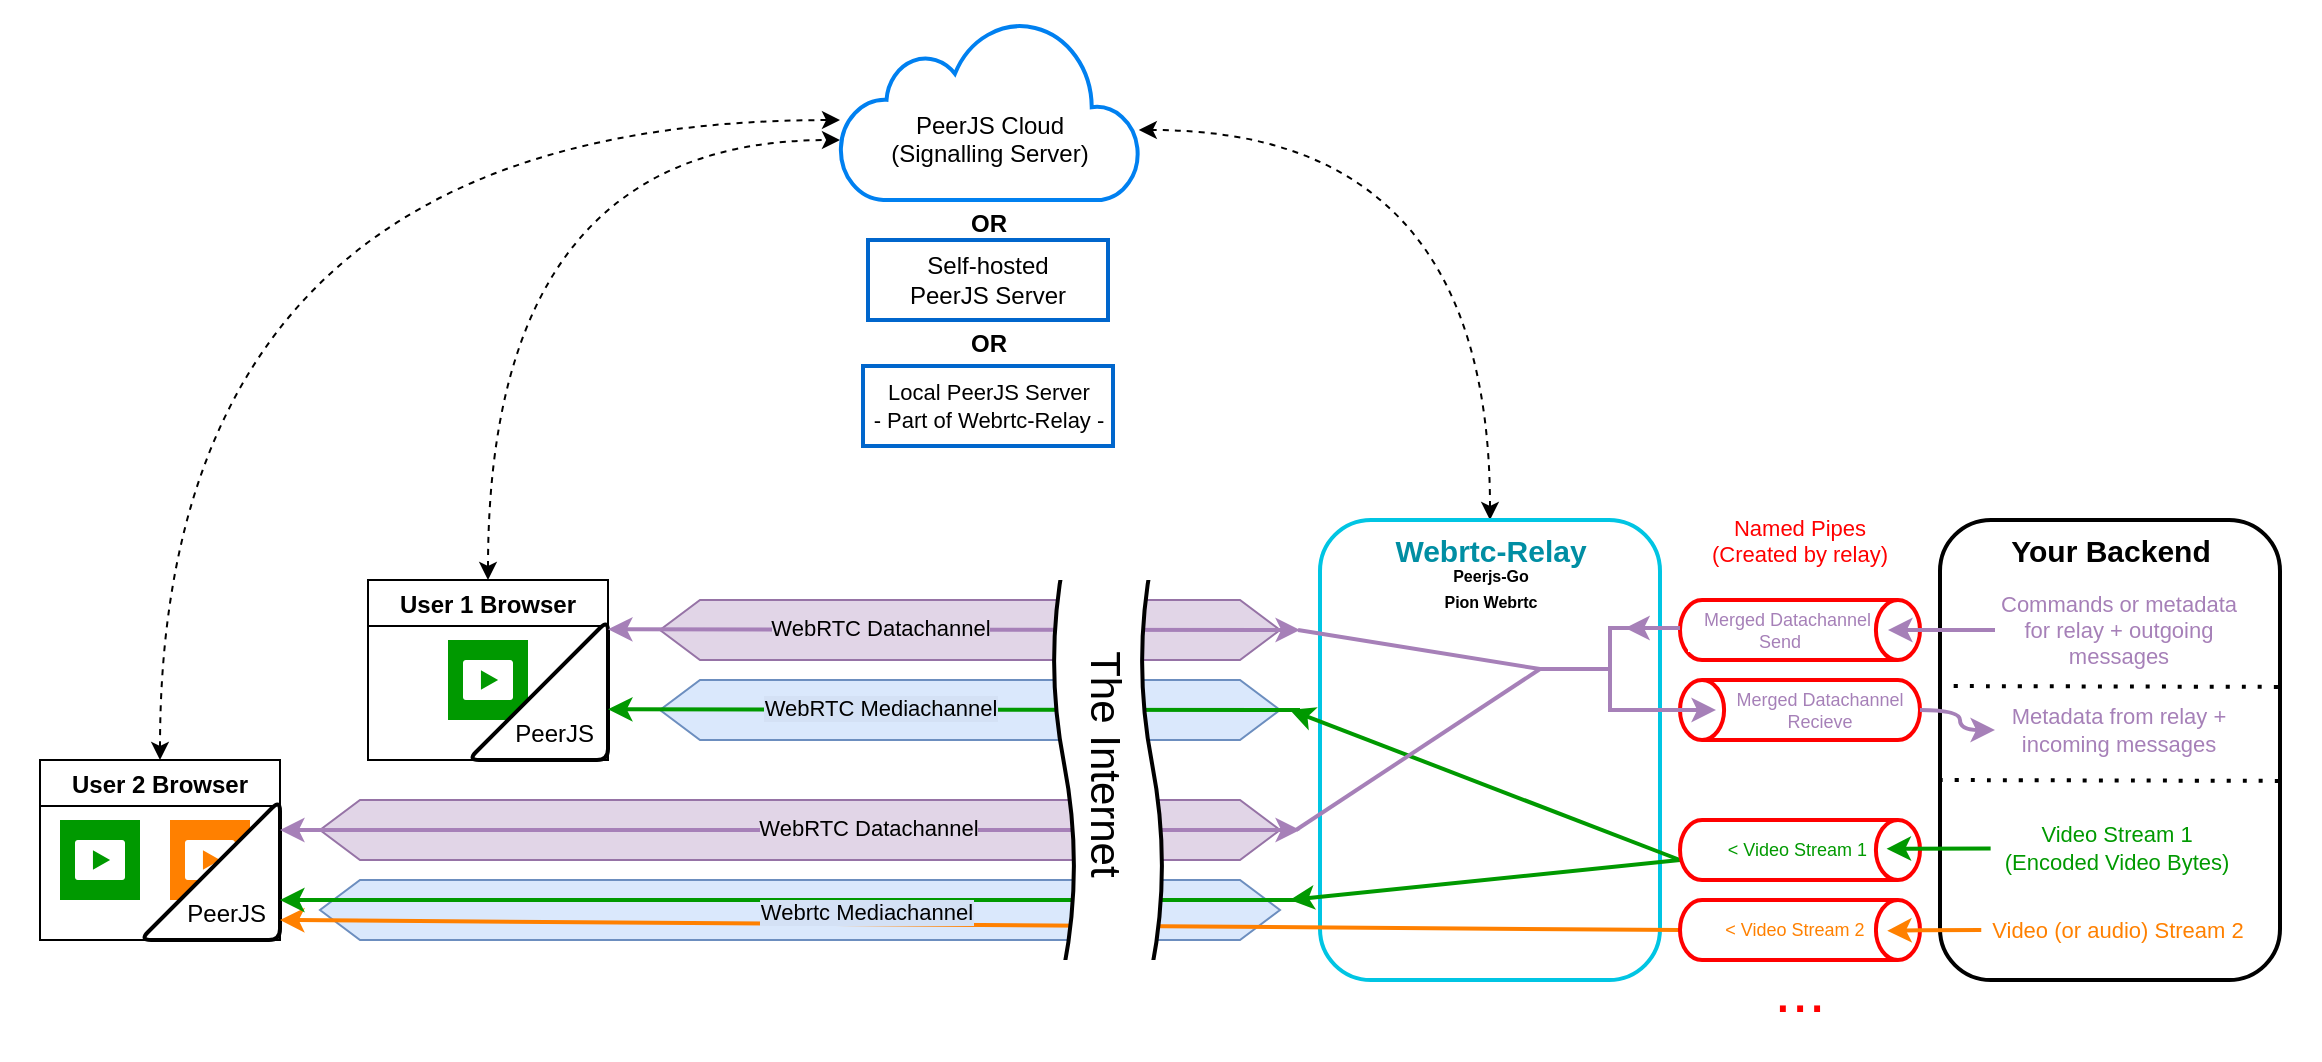 <mxfile version="18.0.6" type="device"><diagram id="C5RBs43oDa-KdzZeNtuy" name="Page-1"><mxGraphModel dx="1351" dy="779" grid="1" gridSize="10" guides="1" tooltips="1" connect="1" arrows="1" fold="1" page="1" pageScale="1" pageWidth="827" pageHeight="1169" math="0" shadow="0"><root><mxCell id="WIyWlLk6GJQsqaUBKTNV-0"/><mxCell id="WIyWlLk6GJQsqaUBKTNV-1" parent="WIyWlLk6GJQsqaUBKTNV-0"/><mxCell id="1TmU7VkDUD-CuMaSA4V2-98" value="" style="rounded=0;whiteSpace=wrap;html=1;shadow=0;glass=0;labelBackgroundColor=none;labelBorderColor=none;sketch=0;fontSize=31;fontColor=#FF0000;strokeColor=none;strokeWidth=2;fillColor=default;gradientColor=none;" parent="WIyWlLk6GJQsqaUBKTNV-1" vertex="1"><mxGeometry x="10" y="70" width="1160" height="515" as="geometry"/></mxCell><mxCell id="hOXeof9NdtjbMN2aPXjJ-0" value="&lt;p style=&quot;line-height: 0.4;&quot;&gt;&lt;font style=&quot;font-size: 8px;&quot; color=&quot;#000000&quot;&gt;Peerjs-Go&lt;br&gt; Pion Webrtc&lt;br&gt;&lt;/font&gt;&lt;/p&gt;" style="text;strokeColor=none;fillColor=none;html=1;fontSize=24;fontStyle=1;verticalAlign=middle;align=center;rounded=1;shadow=0;glass=0;labelBackgroundColor=#FFFFFF;labelBorderColor=none;sketch=0;fontColor=#FF8000;" vertex="1" parent="WIyWlLk6GJQsqaUBKTNV-1"><mxGeometry x="670" y="350" width="170" height="20" as="geometry"/></mxCell><mxCell id="1TmU7VkDUD-CuMaSA4V2-95" value="&lt;span style=&quot;background-color: transparent;&quot;&gt;&lt;font style=&quot;font-size: 31px;&quot; color=&quot;#FF0000&quot;&gt;...&lt;/font&gt;&lt;/span&gt;" style="text;html=1;strokeColor=none;fillColor=none;align=center;verticalAlign=middle;whiteSpace=wrap;rounded=0;shadow=0;glass=0;labelBackgroundColor=#FFFFFF;labelBorderColor=none;sketch=0;fontSize=11;fontColor=#008EA3;" parent="WIyWlLk6GJQsqaUBKTNV-1" vertex="1"><mxGeometry x="880" y="560" width="60" height="10" as="geometry"/></mxCell><mxCell id="1TmU7VkDUD-CuMaSA4V2-16" style="edgeStyle=orthogonalEdgeStyle;orthogonalLoop=1;jettySize=auto;html=1;entryX=0;entryY=0.667;entryDx=0;entryDy=0;entryPerimeter=0;startArrow=classic;startFill=1;dashed=1;curved=1;" parent="WIyWlLk6GJQsqaUBKTNV-1" source="1TmU7VkDUD-CuMaSA4V2-0" target="1TmU7VkDUD-CuMaSA4V2-10" edge="1"><mxGeometry relative="1" as="geometry"><Array as="points"><mxPoint x="254" y="140"/></Array></mxGeometry></mxCell><mxCell id="1TmU7VkDUD-CuMaSA4V2-0" value="User 1 Browser" style="swimlane;" parent="WIyWlLk6GJQsqaUBKTNV-1" vertex="1"><mxGeometry x="194" y="360" width="120" height="90" as="geometry"/></mxCell><mxCell id="1TmU7VkDUD-CuMaSA4V2-25" value="" style="whiteSpace=wrap;html=1;aspect=fixed;labelBackgroundColor=#E1D5E7;labelBorderColor=none;strokeColor=none;strokeWidth=2;fillColor=#009900;" parent="1TmU7VkDUD-CuMaSA4V2-0" vertex="1"><mxGeometry x="40" y="30" width="40" height="40" as="geometry"/></mxCell><mxCell id="1TmU7VkDUD-CuMaSA4V2-4" value="&lt;div&gt;&lt;br&gt;&lt;/div&gt;&lt;div&gt;&lt;br&gt;&lt;/div&gt;&lt;div&gt;&lt;br&gt;&lt;/div&gt;&lt;div&gt;&amp;nbsp;&amp;nbsp;&amp;nbsp;&amp;nbsp; PeerJS&lt;br&gt;&lt;/div&gt;" style="html=1;strokeWidth=2;shape=manualInput;whiteSpace=wrap;rounded=1;size=70;arcSize=11;" parent="1TmU7VkDUD-CuMaSA4V2-0" vertex="1"><mxGeometry x="50" y="20" width="70" height="70" as="geometry"/></mxCell><mxCell id="1TmU7VkDUD-CuMaSA4V2-35" value="" style="sketch=0;pointerEvents=1;shadow=0;dashed=0;html=1;strokeColor=none;fillColor=#FFFFFF;labelPosition=center;verticalLabelPosition=bottom;verticalAlign=top;outlineConnect=0;align=center;shape=mxgraph.office.concepts.video_play;labelBackgroundColor=#E1D5E7;labelBorderColor=none;" parent="1TmU7VkDUD-CuMaSA4V2-0" vertex="1"><mxGeometry x="47.5" y="40" width="25" height="20" as="geometry"/></mxCell><mxCell id="1TmU7VkDUD-CuMaSA4V2-1" value="" style="shape=hexagon;perimeter=hexagonPerimeter2;whiteSpace=wrap;html=1;fixedSize=1;fillColor=#e1d5e7;strokeColor=#9673a6;" parent="WIyWlLk6GJQsqaUBKTNV-1" vertex="1"><mxGeometry x="340" y="370" width="310" height="30" as="geometry"/></mxCell><mxCell id="1TmU7VkDUD-CuMaSA4V2-2" value="" style="endArrow=classic;html=1;rounded=0;startArrow=classic;startFill=1;strokeColor=#A680B8;strokeWidth=2;" parent="WIyWlLk6GJQsqaUBKTNV-1" edge="1"><mxGeometry relative="1" as="geometry"><mxPoint x="314" y="384.67" as="sourcePoint"/><mxPoint x="660" y="385" as="targetPoint"/></mxGeometry></mxCell><mxCell id="1TmU7VkDUD-CuMaSA4V2-3" value="&lt;div&gt;WebRTC Datachannel&lt;/div&gt;" style="edgeLabel;resizable=0;html=1;align=center;verticalAlign=middle;labelBackgroundColor=#E1D5E7;" parent="1TmU7VkDUD-CuMaSA4V2-2" connectable="0" vertex="1"><mxGeometry relative="1" as="geometry"><mxPoint x="-37" y="-1" as="offset"/></mxGeometry></mxCell><mxCell id="1TmU7VkDUD-CuMaSA4V2-15" style="edgeStyle=orthogonalEdgeStyle;orthogonalLoop=1;jettySize=auto;html=1;entryX=0;entryY=0.556;entryDx=0;entryDy=0;entryPerimeter=0;startArrow=classic;startFill=1;dashed=1;curved=1;" parent="WIyWlLk6GJQsqaUBKTNV-1" source="1TmU7VkDUD-CuMaSA4V2-5" target="1TmU7VkDUD-CuMaSA4V2-10" edge="1"><mxGeometry relative="1" as="geometry"><Array as="points"><mxPoint x="90" y="130"/></Array></mxGeometry></mxCell><mxCell id="1TmU7VkDUD-CuMaSA4V2-5" value="User 2 Browser" style="swimlane;" parent="WIyWlLk6GJQsqaUBKTNV-1" vertex="1"><mxGeometry x="30" y="450" width="120" height="90" as="geometry"/></mxCell><mxCell id="1TmU7VkDUD-CuMaSA4V2-28" value="" style="whiteSpace=wrap;html=1;aspect=fixed;labelBackgroundColor=#E1D5E7;labelBorderColor=none;strokeColor=none;strokeWidth=2;fillColor=#FF8000;" parent="1TmU7VkDUD-CuMaSA4V2-5" vertex="1"><mxGeometry x="65" y="30" width="40" height="40" as="geometry"/></mxCell><mxCell id="1TmU7VkDUD-CuMaSA4V2-27" value="" style="whiteSpace=wrap;html=1;aspect=fixed;labelBackgroundColor=#E1D5E7;labelBorderColor=none;strokeColor=none;strokeWidth=2;fillColor=#009900;" parent="1TmU7VkDUD-CuMaSA4V2-5" vertex="1"><mxGeometry x="10" y="30" width="40" height="40" as="geometry"/></mxCell><mxCell id="1TmU7VkDUD-CuMaSA4V2-36" value="" style="sketch=0;pointerEvents=1;shadow=0;dashed=0;html=1;strokeColor=none;fillColor=#FFFFFF;labelPosition=center;verticalLabelPosition=bottom;verticalAlign=top;outlineConnect=0;align=center;shape=mxgraph.office.concepts.video_play;labelBackgroundColor=#E1D5E7;labelBorderColor=none;" parent="1TmU7VkDUD-CuMaSA4V2-5" vertex="1"><mxGeometry x="72.5" y="40" width="25" height="20" as="geometry"/></mxCell><mxCell id="1TmU7VkDUD-CuMaSA4V2-37" value="" style="sketch=0;pointerEvents=1;shadow=0;dashed=0;html=1;strokeColor=none;fillColor=#FFFFFF;labelPosition=center;verticalLabelPosition=bottom;verticalAlign=top;outlineConnect=0;align=center;shape=mxgraph.office.concepts.video_play;labelBackgroundColor=#E1D5E7;labelBorderColor=none;" parent="1TmU7VkDUD-CuMaSA4V2-5" vertex="1"><mxGeometry x="17.5" y="40" width="25" height="20" as="geometry"/></mxCell><mxCell id="1TmU7VkDUD-CuMaSA4V2-6" value="&lt;div&gt;&lt;br&gt;&lt;/div&gt;&lt;div&gt;&lt;br&gt;&lt;/div&gt;&lt;div&gt;&lt;br&gt;&lt;/div&gt;&lt;div&gt;&amp;nbsp; &amp;nbsp;&amp;nbsp; PeerJS&lt;br&gt;&lt;/div&gt;" style="html=1;strokeWidth=2;shape=manualInput;whiteSpace=wrap;rounded=1;size=70;arcSize=11;" parent="1TmU7VkDUD-CuMaSA4V2-5" vertex="1"><mxGeometry x="50" y="20" width="70" height="70" as="geometry"/></mxCell><mxCell id="1TmU7VkDUD-CuMaSA4V2-7" value="" style="shape=hexagon;perimeter=hexagonPerimeter2;whiteSpace=wrap;html=1;fixedSize=1;fillColor=#e1d5e7;strokeColor=#9673a6;" parent="WIyWlLk6GJQsqaUBKTNV-1" vertex="1"><mxGeometry x="170" y="470" width="480" height="30" as="geometry"/></mxCell><mxCell id="1TmU7VkDUD-CuMaSA4V2-8" value="" style="endArrow=classic;html=1;rounded=0;startArrow=classic;startFill=1;strokeColor=#A680B8;strokeWidth=2;" parent="WIyWlLk6GJQsqaUBKTNV-1" edge="1"><mxGeometry relative="1" as="geometry"><mxPoint x="150" y="485" as="sourcePoint"/><mxPoint x="660" y="485" as="targetPoint"/></mxGeometry></mxCell><mxCell id="1TmU7VkDUD-CuMaSA4V2-9" value="&lt;div&gt;WebRTC Datachannel&lt;/div&gt;" style="edgeLabel;resizable=0;html=1;align=center;verticalAlign=middle;labelBackgroundColor=#E1D5E7;" parent="1TmU7VkDUD-CuMaSA4V2-8" connectable="0" vertex="1"><mxGeometry relative="1" as="geometry"><mxPoint x="39" y="-1" as="offset"/></mxGeometry></mxCell><mxCell id="1TmU7VkDUD-CuMaSA4V2-10" value="&#xA;&#xA;PeerJS Cloud &#xA;(Signalling Server)" style="verticalLabelPosition=middle;align=center;labelBackgroundColor=none;verticalAlign=middle;strokeWidth=2;strokeColor=#0080F0;shadow=0;dashed=0;shape=mxgraph.ios7.icons.cloud;labelPosition=center;labelBorderColor=none;" parent="WIyWlLk6GJQsqaUBKTNV-1" vertex="1"><mxGeometry x="430" y="80" width="150" height="90" as="geometry"/></mxCell><mxCell id="1TmU7VkDUD-CuMaSA4V2-13" value="&lt;font style=&quot;font-size: 12px;&quot;&gt;OR&lt;/font&gt;" style="text;strokeColor=none;fillColor=none;html=1;fontSize=24;fontStyle=1;verticalAlign=middle;align=center;labelBackgroundColor=none;labelBorderColor=none;" parent="WIyWlLk6GJQsqaUBKTNV-1" vertex="1"><mxGeometry x="454" y="168" width="100" height="20" as="geometry"/></mxCell><mxCell id="1TmU7VkDUD-CuMaSA4V2-14" value="&lt;div&gt;Self-hosted &lt;br&gt;&lt;/div&gt;&lt;div&gt;PeerJS Server&lt;/div&gt;" style="shape=dataStorage;whiteSpace=wrap;html=1;fixedSize=1;labelBackgroundColor=none;labelBorderColor=none;size=0;strokeColor=#0066CC;strokeWidth=2;" parent="WIyWlLk6GJQsqaUBKTNV-1" vertex="1"><mxGeometry x="444" y="190" width="120" height="40" as="geometry"/></mxCell><mxCell id="1TmU7VkDUD-CuMaSA4V2-43" style="edgeStyle=orthogonalEdgeStyle;curved=1;orthogonalLoop=1;jettySize=auto;html=1;entryX=0.996;entryY=0.611;entryDx=0;entryDy=0;entryPerimeter=0;dashed=1;startArrow=classic;startFill=1;endArrow=classic;endFill=1;strokeColor=#000000;exitX=0.5;exitY=0;exitDx=0;exitDy=0;" parent="WIyWlLk6GJQsqaUBKTNV-1" source="1TmU7VkDUD-CuMaSA4V2-17" target="1TmU7VkDUD-CuMaSA4V2-10" edge="1"><mxGeometry relative="1" as="geometry"/></mxCell><mxCell id="1TmU7VkDUD-CuMaSA4V2-17" value="" style="rounded=1;whiteSpace=wrap;html=1;labelBackgroundColor=none;labelBorderColor=none;strokeColor=#00C5E3;strokeWidth=2;glass=0;sketch=0;shadow=0;fillColor=none;" parent="WIyWlLk6GJQsqaUBKTNV-1" vertex="1"><mxGeometry x="670" y="330" width="170" height="230" as="geometry"/></mxCell><mxCell id="1TmU7VkDUD-CuMaSA4V2-19" value="" style="shape=hexagon;perimeter=hexagonPerimeter2;whiteSpace=wrap;html=1;fixedSize=1;fillColor=#dae8fc;strokeColor=#6c8ebf;" parent="WIyWlLk6GJQsqaUBKTNV-1" vertex="1"><mxGeometry x="340" y="410" width="310" height="30" as="geometry"/></mxCell><mxCell id="1TmU7VkDUD-CuMaSA4V2-20" value="" style="endArrow=none;html=1;rounded=0;startArrow=classic;startFill=1;endFill=0;strokeColor=#009900;strokeWidth=2;" parent="WIyWlLk6GJQsqaUBKTNV-1" edge="1"><mxGeometry relative="1" as="geometry"><mxPoint x="314" y="424.67" as="sourcePoint"/><mxPoint x="660" y="425" as="targetPoint"/></mxGeometry></mxCell><mxCell id="1TmU7VkDUD-CuMaSA4V2-21" value="&lt;div&gt;WebRTC Mediachannel&lt;/div&gt;" style="edgeLabel;resizable=0;html=1;align=center;verticalAlign=middle;labelBackgroundColor=#D4E1F5;" parent="1TmU7VkDUD-CuMaSA4V2-20" connectable="0" vertex="1"><mxGeometry relative="1" as="geometry"><mxPoint x="-37" y="-1" as="offset"/></mxGeometry></mxCell><mxCell id="1TmU7VkDUD-CuMaSA4V2-22" value="" style="shape=hexagon;perimeter=hexagonPerimeter2;whiteSpace=wrap;html=1;fixedSize=1;fillColor=#dae8fc;strokeColor=#6c8ebf;" parent="WIyWlLk6GJQsqaUBKTNV-1" vertex="1"><mxGeometry x="170" y="510" width="480" height="30" as="geometry"/></mxCell><mxCell id="1TmU7VkDUD-CuMaSA4V2-40" value="" style="endArrow=none;html=1;rounded=0;startArrow=classic;startFill=1;endFill=0;strokeColor=#FF8000;entryX=0;entryY=0.5;entryDx=0;entryDy=0;entryPerimeter=0;strokeWidth=2;" parent="WIyWlLk6GJQsqaUBKTNV-1" target="1TmU7VkDUD-CuMaSA4V2-60" edge="1"><mxGeometry relative="1" as="geometry"><mxPoint x="150" y="530" as="sourcePoint"/><mxPoint x="660" y="530" as="targetPoint"/></mxGeometry></mxCell><mxCell id="1TmU7VkDUD-CuMaSA4V2-23" value="" style="endArrow=none;html=1;rounded=0;startArrow=classic;startFill=1;endFill=0;strokeColor=#009900;strokeWidth=2;" parent="WIyWlLk6GJQsqaUBKTNV-1" edge="1"><mxGeometry relative="1" as="geometry"><mxPoint x="150" y="520" as="sourcePoint"/><mxPoint x="660" y="520" as="targetPoint"/></mxGeometry></mxCell><mxCell id="1TmU7VkDUD-CuMaSA4V2-24" value="&lt;div&gt;Webrtc Mediachannel&lt;/div&gt;" style="edgeLabel;resizable=0;html=1;align=center;verticalAlign=middle;labelBackgroundColor=#D4E1F5;" parent="1TmU7VkDUD-CuMaSA4V2-23" connectable="0" vertex="1"><mxGeometry relative="1" as="geometry"><mxPoint x="38" y="6" as="offset"/></mxGeometry></mxCell><mxCell id="1TmU7VkDUD-CuMaSA4V2-46" value="&lt;div style=&quot;font-size: 11px;&quot;&gt;&lt;font style=&quot;font-size: 11px;&quot;&gt;Local PeerJS Server&lt;/font&gt;&lt;/div&gt;&lt;div style=&quot;font-size: 11px;&quot;&gt;&lt;font style=&quot;font-size: 11px;&quot;&gt;- Part of Webrtc-Relay&lt;/font&gt; -&lt;/div&gt;" style="shape=dataStorage;whiteSpace=wrap;html=1;fixedSize=1;labelBackgroundColor=none;labelBorderColor=none;size=0;strokeColor=#0066CC;strokeWidth=2;" parent="WIyWlLk6GJQsqaUBKTNV-1" vertex="1"><mxGeometry x="441.5" y="253" width="125" height="40" as="geometry"/></mxCell><mxCell id="1TmU7VkDUD-CuMaSA4V2-47" value="&lt;font style=&quot;font-size: 12px;&quot;&gt;OR&lt;/font&gt;" style="text;strokeColor=none;fillColor=none;html=1;fontSize=24;fontStyle=1;verticalAlign=middle;align=center;labelBackgroundColor=none;labelBorderColor=none;" parent="WIyWlLk6GJQsqaUBKTNV-1" vertex="1"><mxGeometry x="454" y="228" width="100" height="20" as="geometry"/></mxCell><mxCell id="1TmU7VkDUD-CuMaSA4V2-49" value="The Internet" style="shape=tape;whiteSpace=wrap;html=1;labelBackgroundColor=#FFFFFF;labelBorderColor=none;fontSize=21;strokeColor=default;strokeWidth=2;fillColor=default;gradientColor=none;rotation=90;size=0.2;" parent="WIyWlLk6GJQsqaUBKTNV-1" vertex="1"><mxGeometry x="461.71" y="424.22" width="204.59" height="55" as="geometry"/></mxCell><mxCell id="1TmU7VkDUD-CuMaSA4V2-53" value="" style="whiteSpace=wrap;html=1;aspect=fixed;labelBackgroundColor=#FFFFFF;labelBorderColor=none;fontSize=21;strokeColor=none;strokeWidth=2;fillColor=default;gradientColor=none;" parent="WIyWlLk6GJQsqaUBKTNV-1" vertex="1"><mxGeometry x="539" y="310" width="50" height="50" as="geometry"/></mxCell><mxCell id="1TmU7VkDUD-CuMaSA4V2-54" value="" style="whiteSpace=wrap;html=1;aspect=fixed;labelBackgroundColor=#FFFFFF;labelBorderColor=none;fontSize=21;strokeColor=none;strokeWidth=2;fillColor=default;gradientColor=none;" parent="WIyWlLk6GJQsqaUBKTNV-1" vertex="1"><mxGeometry x="539" y="550" width="50" height="50" as="geometry"/></mxCell><mxCell id="1TmU7VkDUD-CuMaSA4V2-57" value="" style="endArrow=none;html=1;fontSize=21;strokeColor=#009900;curved=1;startArrow=classic;startFill=1;strokeWidth=2;" parent="WIyWlLk6GJQsqaUBKTNV-1" edge="1"><mxGeometry width="50" height="50" relative="1" as="geometry"><mxPoint x="655" y="520" as="sourcePoint"/><mxPoint x="850" y="500" as="targetPoint"/></mxGeometry></mxCell><mxCell id="1TmU7VkDUD-CuMaSA4V2-58" value="" style="endArrow=none;html=1;fontSize=21;strokeColor=#009900;curved=1;startArrow=classic;startFill=1;strokeWidth=2;" parent="WIyWlLk6GJQsqaUBKTNV-1" edge="1"><mxGeometry width="50" height="50" relative="1" as="geometry"><mxPoint x="655" y="425" as="sourcePoint"/><mxPoint x="850" y="500" as="targetPoint"/></mxGeometry></mxCell><mxCell id="1TmU7VkDUD-CuMaSA4V2-59" value="&lt;div style=&quot;font-size: 9px;&quot;&gt;&lt;font style=&quot;font-size: 9px;&quot; color=&quot;#009900&quot;&gt;&amp;lt; Video Stream 1&amp;nbsp; &lt;br&gt;&lt;/font&gt;&lt;/div&gt;" style="strokeWidth=2;html=1;shape=mxgraph.flowchart.direct_data;whiteSpace=wrap;rounded=1;shadow=0;glass=0;labelBackgroundColor=#FFFFFF;labelBorderColor=none;sketch=0;fontSize=21;fillColor=default;gradientColor=none;strokeColor=#FF0000;" parent="WIyWlLk6GJQsqaUBKTNV-1" vertex="1"><mxGeometry x="850" y="480" width="120" height="30" as="geometry"/></mxCell><mxCell id="1TmU7VkDUD-CuMaSA4V2-60" value="&lt;div style=&quot;font-size: 9px;&quot;&gt;&lt;font style=&quot;font-size: 9px;&quot; color=&quot;#FF8000&quot;&gt;&amp;lt; Video Stream 2&amp;nbsp;&amp;nbsp; &lt;br&gt;&lt;/font&gt;&lt;/div&gt;" style="strokeWidth=2;html=1;shape=mxgraph.flowchart.direct_data;whiteSpace=wrap;rounded=1;shadow=0;glass=0;labelBackgroundColor=#FFFFFF;labelBorderColor=none;sketch=0;fontSize=21;fillColor=default;gradientColor=none;strokeColor=#FF0000;" parent="WIyWlLk6GJQsqaUBKTNV-1" vertex="1"><mxGeometry x="850" y="520" width="120" height="30" as="geometry"/></mxCell><mxCell id="1TmU7VkDUD-CuMaSA4V2-63" value="" style="strokeWidth=2;html=1;shape=mxgraph.flowchart.direct_data;whiteSpace=wrap;rounded=1;shadow=0;glass=0;labelBackgroundColor=#FFFFFF;labelBorderColor=none;sketch=0;fontSize=21;fillColor=default;gradientColor=none;strokeColor=#FF0000;align=left;" parent="WIyWlLk6GJQsqaUBKTNV-1" vertex="1"><mxGeometry x="850" y="370" width="120" height="30" as="geometry"/></mxCell><mxCell id="1TmU7VkDUD-CuMaSA4V2-64" value="" style="strokeWidth=2;html=1;shape=mxgraph.flowchart.direct_data;whiteSpace=wrap;rounded=1;shadow=0;glass=0;labelBackgroundColor=#FFFFFF;labelBorderColor=none;sketch=0;fontSize=21;fillColor=default;gradientColor=none;strokeColor=#FF0000;rotation=-180;" parent="WIyWlLk6GJQsqaUBKTNV-1" vertex="1"><mxGeometry x="850" y="410" width="120" height="30" as="geometry"/></mxCell><mxCell id="1TmU7VkDUD-CuMaSA4V2-66" value="" style="endArrow=none;html=1;fontSize=11;fontColor=#A680B8;strokeColor=#A680B8;curved=1;entryX=0;entryY=0.5;entryDx=0;entryDy=0;entryPerimeter=0;strokeWidth=2;" parent="WIyWlLk6GJQsqaUBKTNV-1" target="1TmU7VkDUD-CuMaSA4V2-68" edge="1"><mxGeometry width="50" height="50" relative="1" as="geometry"><mxPoint x="658" y="485" as="sourcePoint"/><mxPoint x="769" y="410" as="targetPoint"/></mxGeometry></mxCell><mxCell id="1TmU7VkDUD-CuMaSA4V2-67" value="" style="endArrow=none;html=1;fontSize=11;fontColor=#A680B8;strokeColor=#A680B8;curved=1;entryX=0;entryY=0.5;entryDx=0;entryDy=0;entryPerimeter=0;strokeWidth=2;" parent="WIyWlLk6GJQsqaUBKTNV-1" target="1TmU7VkDUD-CuMaSA4V2-68" edge="1"><mxGeometry width="50" height="50" relative="1" as="geometry"><mxPoint x="659" y="385" as="sourcePoint"/><mxPoint x="768" y="410" as="targetPoint"/></mxGeometry></mxCell><mxCell id="1TmU7VkDUD-CuMaSA4V2-68" value="" style="strokeWidth=2;html=1;shape=mxgraph.flowchart.annotation_2;align=left;labelPosition=right;pointerEvents=1;rounded=1;shadow=0;glass=0;labelBackgroundColor=#FFFFFF;labelBorderColor=none;sketch=0;fontSize=11;fontColor=#A680B8;fillColor=default;gradientColor=none;strokeColor=#A680B8;" parent="WIyWlLk6GJQsqaUBKTNV-1" vertex="1"><mxGeometry x="780" y="384" width="70" height="41" as="geometry"/></mxCell><mxCell id="1TmU7VkDUD-CuMaSA4V2-70" style="edgeStyle=orthogonalEdgeStyle;curved=1;orthogonalLoop=1;jettySize=auto;html=1;exitX=1;exitY=0;exitDx=0;exitDy=0;exitPerimeter=0;entryX=0.609;entryY=0.012;entryDx=0;entryDy=0;entryPerimeter=0;fontSize=11;fontColor=#A680B8;startArrow=none;startFill=0;endArrow=classic;endFill=1;strokeColor=#A680B8;strokeWidth=2;" parent="WIyWlLk6GJQsqaUBKTNV-1" source="1TmU7VkDUD-CuMaSA4V2-68" target="1TmU7VkDUD-CuMaSA4V2-68" edge="1"><mxGeometry relative="1" as="geometry"/></mxCell><mxCell id="1TmU7VkDUD-CuMaSA4V2-72" value="" style="endArrow=classic;html=1;fontSize=11;fontColor=#A680B8;strokeColor=#A680B8;strokeWidth=2;curved=1;exitX=0.5;exitY=1;exitDx=0;exitDy=0;exitPerimeter=0;" parent="WIyWlLk6GJQsqaUBKTNV-1" source="1TmU7VkDUD-CuMaSA4V2-68" edge="1"><mxGeometry width="50" height="50" relative="1" as="geometry"><mxPoint x="790" y="430" as="sourcePoint"/><mxPoint x="868" y="425" as="targetPoint"/></mxGeometry></mxCell><mxCell id="1TmU7VkDUD-CuMaSA4V2-77" value="&lt;div style=&quot;font-size: 9px;&quot; align=&quot;left&quot;&gt;&lt;font style=&quot;font-size: 9px;&quot; color=&quot;#A680B8&quot;&gt;&amp;nbsp;&amp;nbsp; Merged Datachannel&lt;/font&gt;&lt;/div&gt;&lt;div style=&quot;font-size: 9px;&quot; align=&quot;left&quot;&gt;&lt;font style=&quot;font-size: 9px;&quot; color=&quot;#A680B8&quot;&gt;&amp;nbsp;&amp;nbsp;&amp;nbsp;&amp;nbsp;&amp;nbsp;&amp;nbsp;&amp;nbsp;&amp;nbsp;&amp;nbsp;&amp;nbsp;&amp;nbsp;&amp;nbsp;&amp;nbsp; Send &amp;nbsp; &lt;br&gt;&lt;/font&gt;&lt;/div&gt;" style="text;html=1;strokeColor=none;fillColor=none;align=center;verticalAlign=middle;whiteSpace=wrap;rounded=0;shadow=0;glass=0;labelBackgroundColor=#FFFFFF;labelBorderColor=none;sketch=0;fontSize=11;fontColor=#A680B8;" parent="WIyWlLk6GJQsqaUBKTNV-1" vertex="1"><mxGeometry x="850" y="370" width="100" height="30" as="geometry"/></mxCell><mxCell id="1TmU7VkDUD-CuMaSA4V2-78" value="&lt;div style=&quot;font-size: 9px;&quot; align=&quot;center&quot;&gt;&lt;font style=&quot;font-size: 9px;&quot; color=&quot;#A680B8&quot;&gt;Merged Datachannel&lt;/font&gt;&lt;/div&gt;&lt;div style=&quot;font-size: 9px;&quot; align=&quot;center&quot;&gt;&lt;font style=&quot;font-size: 9px;&quot; color=&quot;#A680B8&quot;&gt;Recieve &lt;br&gt;&lt;/font&gt;&lt;/div&gt;" style="text;html=1;strokeColor=none;fillColor=none;align=center;verticalAlign=middle;whiteSpace=wrap;rounded=0;shadow=0;glass=0;labelBackgroundColor=#FFFFFF;labelBorderColor=none;sketch=0;fontSize=11;fontColor=#A680B8;" parent="WIyWlLk6GJQsqaUBKTNV-1" vertex="1"><mxGeometry x="870" y="410" width="100" height="30" as="geometry"/></mxCell><mxCell id="1TmU7VkDUD-CuMaSA4V2-79" value="" style="rounded=1;whiteSpace=wrap;html=1;labelBackgroundColor=none;labelBorderColor=none;strokeColor=#000000;strokeWidth=2;glass=0;sketch=0;shadow=0;" parent="WIyWlLk6GJQsqaUBKTNV-1" vertex="1"><mxGeometry x="980" y="330" width="170" height="230" as="geometry"/></mxCell><mxCell id="1TmU7VkDUD-CuMaSA4V2-80" value="&lt;div style=&quot;font-size: 15px;&quot;&gt;&lt;font style=&quot;font-size: 15px;&quot; color=&quot;#000000&quot;&gt;Your Backend&lt;/font&gt;&lt;/div&gt;" style="text;strokeColor=none;fillColor=none;html=1;fontSize=24;fontStyle=1;verticalAlign=middle;align=center;rounded=1;shadow=0;glass=0;labelBackgroundColor=#FFFFFF;labelBorderColor=none;sketch=0;fontColor=#FF8000;" parent="WIyWlLk6GJQsqaUBKTNV-1" vertex="1"><mxGeometry x="980" y="330" width="170" height="30" as="geometry"/></mxCell><mxCell id="1TmU7VkDUD-CuMaSA4V2-85" style="edgeStyle=orthogonalEdgeStyle;curved=1;orthogonalLoop=1;jettySize=auto;html=1;fontSize=11;fontColor=#A680B8;startArrow=none;startFill=0;endArrow=classic;endFill=1;strokeColor=#A680B8;strokeWidth=2;" parent="WIyWlLk6GJQsqaUBKTNV-1" source="1TmU7VkDUD-CuMaSA4V2-81" edge="1"><mxGeometry relative="1" as="geometry"><mxPoint x="954" y="385" as="targetPoint"/></mxGeometry></mxCell><mxCell id="1TmU7VkDUD-CuMaSA4V2-81" value="Commands or metadata for relay  + outgoing messages " style="text;html=1;strokeColor=none;fillColor=none;align=center;verticalAlign=middle;whiteSpace=wrap;rounded=0;shadow=0;glass=0;labelBackgroundColor=#FFFFFF;labelBorderColor=none;sketch=0;fontSize=11;fontColor=#A680B8;" parent="WIyWlLk6GJQsqaUBKTNV-1" vertex="1"><mxGeometry x="1007.5" y="370" width="122.5" height="30" as="geometry"/></mxCell><mxCell id="1TmU7VkDUD-CuMaSA4V2-82" value="Metadata from relay + incoming messages " style="text;html=1;strokeColor=none;fillColor=none;align=center;verticalAlign=middle;whiteSpace=wrap;rounded=0;shadow=0;glass=0;labelBackgroundColor=#FFFFFF;labelBorderColor=none;sketch=0;fontSize=11;fontColor=#A680B8;" parent="WIyWlLk6GJQsqaUBKTNV-1" vertex="1"><mxGeometry x="1007.5" y="420" width="122.5" height="30" as="geometry"/></mxCell><mxCell id="1TmU7VkDUD-CuMaSA4V2-84" style="edgeStyle=orthogonalEdgeStyle;curved=1;orthogonalLoop=1;jettySize=auto;html=1;fontSize=11;fontColor=#A680B8;startArrow=none;startFill=0;endArrow=classic;endFill=1;strokeColor=#A680B8;strokeWidth=2;" parent="WIyWlLk6GJQsqaUBKTNV-1" source="1TmU7VkDUD-CuMaSA4V2-78" target="1TmU7VkDUD-CuMaSA4V2-82" edge="1"><mxGeometry relative="1" as="geometry"/></mxCell><mxCell id="1TmU7VkDUD-CuMaSA4V2-87" value="" style="endArrow=none;dashed=1;html=1;dashPattern=1 3;strokeWidth=2;fontSize=11;fontColor=#A680B8;curved=1;entryX=1.006;entryY=0.339;entryDx=0;entryDy=0;entryPerimeter=0;exitX=0.003;exitY=0.337;exitDx=0;exitDy=0;exitPerimeter=0;" parent="WIyWlLk6GJQsqaUBKTNV-1" edge="1"><mxGeometry width="50" height="50" relative="1" as="geometry"><mxPoint x="979.49" y="460.0" as="sourcePoint"/><mxPoint x="1150" y="460.46" as="targetPoint"/></mxGeometry></mxCell><mxCell id="1TmU7VkDUD-CuMaSA4V2-91" style="edgeStyle=orthogonalEdgeStyle;curved=1;orthogonalLoop=1;jettySize=auto;html=1;fontSize=11;fontColor=#FF8000;startArrow=none;startFill=0;endArrow=classic;endFill=1;strokeColor=#009900;strokeWidth=2;" parent="WIyWlLk6GJQsqaUBKTNV-1" source="1TmU7VkDUD-CuMaSA4V2-88" edge="1"><mxGeometry relative="1" as="geometry"><mxPoint x="953.279" y="494.377" as="targetPoint"/></mxGeometry></mxCell><mxCell id="1TmU7VkDUD-CuMaSA4V2-88" value="&lt;div&gt;&lt;font color=&quot;#009900&quot;&gt;Video Stream 1&lt;/font&gt;&lt;/div&gt;&lt;div&gt;&lt;font color=&quot;#009900&quot;&gt;(Encoded Video Bytes)&lt;/font&gt;&lt;/div&gt;" style="text;html=1;strokeColor=none;fillColor=none;align=center;verticalAlign=middle;whiteSpace=wrap;rounded=0;shadow=0;glass=0;labelBackgroundColor=#FFFFFF;labelBorderColor=none;sketch=0;fontSize=11;fontColor=#A680B8;" parent="WIyWlLk6GJQsqaUBKTNV-1" vertex="1"><mxGeometry x="1005.32" y="479.22" width="126.88" height="30" as="geometry"/></mxCell><mxCell id="1TmU7VkDUD-CuMaSA4V2-90" style="edgeStyle=orthogonalEdgeStyle;curved=1;orthogonalLoop=1;jettySize=auto;html=1;exitX=0;exitY=0.5;exitDx=0;exitDy=0;fontSize=11;fontColor=#FF8000;startArrow=none;startFill=0;endArrow=classic;endFill=1;strokeColor=#FF8000;strokeWidth=2;" parent="WIyWlLk6GJQsqaUBKTNV-1" source="1TmU7VkDUD-CuMaSA4V2-89" edge="1"><mxGeometry relative="1" as="geometry"><mxPoint x="953.607" y="535.361" as="targetPoint"/></mxGeometry></mxCell><mxCell id="1TmU7VkDUD-CuMaSA4V2-89" value="&lt;div&gt;&lt;font color=&quot;#FF8000&quot;&gt;Video (or audio) Stream 2&lt;/font&gt;&lt;/div&gt;" style="text;html=1;strokeColor=none;fillColor=none;align=center;verticalAlign=middle;whiteSpace=wrap;rounded=0;shadow=0;glass=0;labelBackgroundColor=#FFFFFF;labelBorderColor=none;sketch=0;fontSize=11;fontColor=#A680B8;" parent="WIyWlLk6GJQsqaUBKTNV-1" vertex="1"><mxGeometry x="1000.63" y="520" width="136.25" height="30" as="geometry"/></mxCell><mxCell id="1TmU7VkDUD-CuMaSA4V2-92" value="" style="endArrow=none;dashed=1;html=1;dashPattern=1 3;strokeWidth=2;fontSize=11;fontColor=#A680B8;curved=1;entryX=1.006;entryY=0.339;entryDx=0;entryDy=0;entryPerimeter=0;exitX=0.003;exitY=0.337;exitDx=0;exitDy=0;exitPerimeter=0;" parent="WIyWlLk6GJQsqaUBKTNV-1" edge="1"><mxGeometry width="50" height="50" relative="1" as="geometry"><mxPoint x="979" y="413.0" as="sourcePoint"/><mxPoint x="1149.51" y="413.46" as="targetPoint"/></mxGeometry></mxCell><mxCell id="1TmU7VkDUD-CuMaSA4V2-93" value="&lt;p style=&quot;line-height: 0.2;&quot;&gt;&lt;/p&gt;&lt;div&gt;&lt;font style=&quot;font-size: 11px;&quot; color=&quot;#FF0000&quot;&gt;Named Pipes &lt;br&gt;&lt;/font&gt;&lt;/div&gt;&lt;div&gt;&lt;font style=&quot;font-size: 11px;&quot; color=&quot;#FF0000&quot;&gt;(Created by relay)&lt;/font&gt;&lt;/div&gt;" style="text;html=1;strokeColor=none;fillColor=none;align=center;verticalAlign=middle;whiteSpace=wrap;rounded=0;shadow=0;glass=0;labelBackgroundColor=#FFFFFF;labelBorderColor=none;sketch=0;fontSize=11;fontColor=#FF8000;" parent="WIyWlLk6GJQsqaUBKTNV-1" vertex="1"><mxGeometry x="840" y="320" width="140" height="30" as="geometry"/></mxCell><mxCell id="1TmU7VkDUD-CuMaSA4V2-96" style="edgeStyle=orthogonalEdgeStyle;curved=1;orthogonalLoop=1;jettySize=auto;html=1;exitX=0.5;exitY=1;exitDx=0;exitDy=0;fontSize=31;fontColor=#FF0000;startArrow=none;startFill=0;endArrow=classic;endFill=1;strokeColor=#009900;strokeWidth=2;" parent="WIyWlLk6GJQsqaUBKTNV-1" source="1TmU7VkDUD-CuMaSA4V2-95" target="1TmU7VkDUD-CuMaSA4V2-95" edge="1"><mxGeometry relative="1" as="geometry"/></mxCell><mxCell id="1TmU7VkDUD-CuMaSA4V2-61" value="&lt;div style=&quot;font-size: 15px;&quot;&gt;&lt;font style=&quot;font-size: 15px;&quot; color=&quot;#008EA3&quot;&gt;Webrtc-Relay&lt;/font&gt;&lt;/div&gt;" style="text;strokeColor=none;fillColor=none;html=1;fontSize=24;fontStyle=1;verticalAlign=middle;align=center;rounded=1;shadow=0;glass=0;labelBackgroundColor=#FFFFFF;labelBorderColor=none;sketch=0;fontColor=#FF8000;" parent="WIyWlLk6GJQsqaUBKTNV-1" vertex="1"><mxGeometry x="670" y="330" width="170" height="30" as="geometry"/></mxCell></root></mxGraphModel></diagram></mxfile>